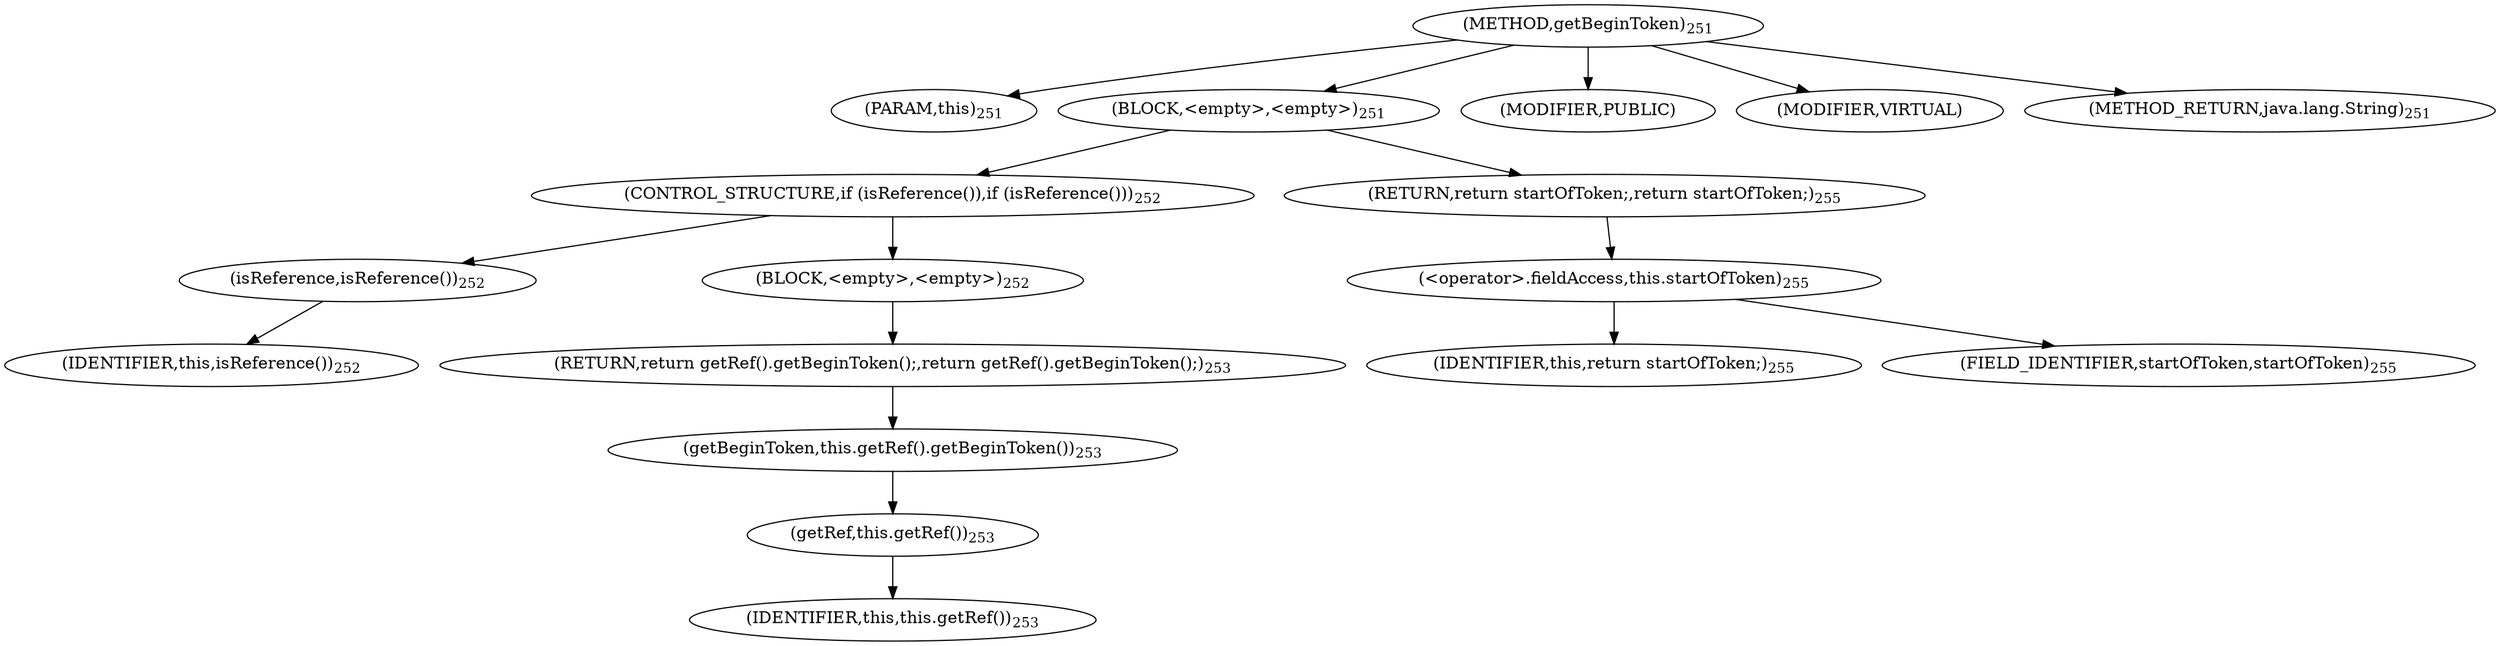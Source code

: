 digraph "getBeginToken" {  
"372" [label = <(METHOD,getBeginToken)<SUB>251</SUB>> ]
"63" [label = <(PARAM,this)<SUB>251</SUB>> ]
"373" [label = <(BLOCK,&lt;empty&gt;,&lt;empty&gt;)<SUB>251</SUB>> ]
"374" [label = <(CONTROL_STRUCTURE,if (isReference()),if (isReference()))<SUB>252</SUB>> ]
"375" [label = <(isReference,isReference())<SUB>252</SUB>> ]
"62" [label = <(IDENTIFIER,this,isReference())<SUB>252</SUB>> ]
"376" [label = <(BLOCK,&lt;empty&gt;,&lt;empty&gt;)<SUB>252</SUB>> ]
"377" [label = <(RETURN,return getRef().getBeginToken();,return getRef().getBeginToken();)<SUB>253</SUB>> ]
"378" [label = <(getBeginToken,this.getRef().getBeginToken())<SUB>253</SUB>> ]
"379" [label = <(getRef,this.getRef())<SUB>253</SUB>> ]
"64" [label = <(IDENTIFIER,this,this.getRef())<SUB>253</SUB>> ]
"380" [label = <(RETURN,return startOfToken;,return startOfToken;)<SUB>255</SUB>> ]
"381" [label = <(&lt;operator&gt;.fieldAccess,this.startOfToken)<SUB>255</SUB>> ]
"382" [label = <(IDENTIFIER,this,return startOfToken;)<SUB>255</SUB>> ]
"383" [label = <(FIELD_IDENTIFIER,startOfToken,startOfToken)<SUB>255</SUB>> ]
"384" [label = <(MODIFIER,PUBLIC)> ]
"385" [label = <(MODIFIER,VIRTUAL)> ]
"386" [label = <(METHOD_RETURN,java.lang.String)<SUB>251</SUB>> ]
  "372" -> "63" 
  "372" -> "373" 
  "372" -> "384" 
  "372" -> "385" 
  "372" -> "386" 
  "373" -> "374" 
  "373" -> "380" 
  "374" -> "375" 
  "374" -> "376" 
  "375" -> "62" 
  "376" -> "377" 
  "377" -> "378" 
  "378" -> "379" 
  "379" -> "64" 
  "380" -> "381" 
  "381" -> "382" 
  "381" -> "383" 
}
